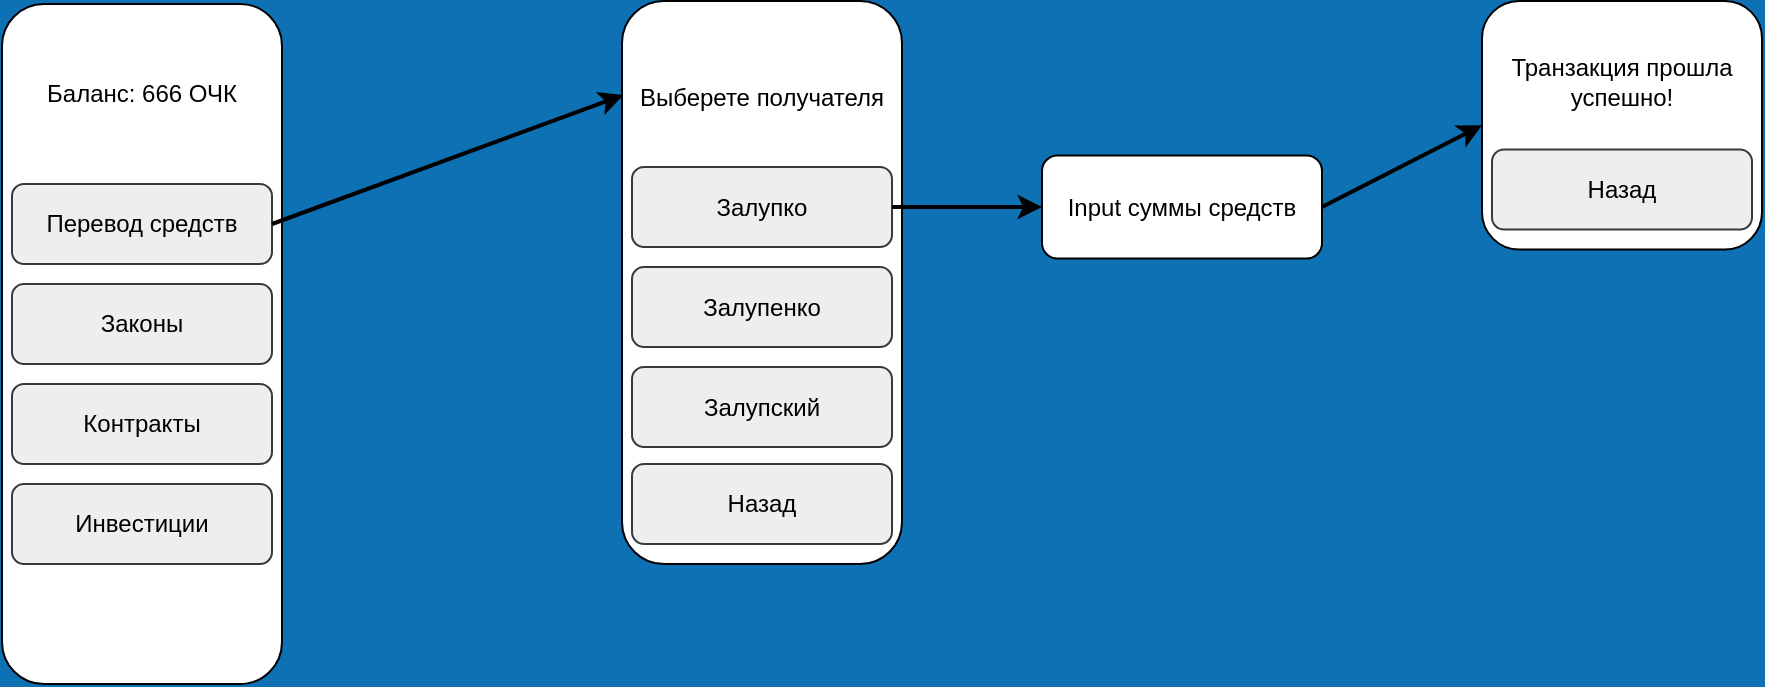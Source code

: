 <mxfile version="24.7.6">
  <diagram name="Страница — 1" id="_SKdRh1ridLEpidDvCyz">
    <mxGraphModel dx="1161" dy="607" grid="1" gridSize="10" guides="1" tooltips="1" connect="1" arrows="1" fold="1" page="1" pageScale="1" pageWidth="1169" pageHeight="827" background="#0e71b4" math="0" shadow="0">
      <root>
        <mxCell id="0" />
        <mxCell id="1" parent="0" />
        <mxCell id="YOvDV3y9TgNX6leJfm7o-3" value="" style="rounded=1;whiteSpace=wrap;html=1;" vertex="1" parent="1">
          <mxGeometry x="120" y="200" width="140" height="340" as="geometry" />
        </mxCell>
        <mxCell id="YOvDV3y9TgNX6leJfm7o-4" value="Баланс: 666 ОЧК" style="text;html=1;align=center;verticalAlign=middle;whiteSpace=wrap;rounded=0;" vertex="1" parent="1">
          <mxGeometry x="140" y="230" width="100" height="30" as="geometry" />
        </mxCell>
        <mxCell id="YOvDV3y9TgNX6leJfm7o-7" value="Перевод средств" style="rounded=1;whiteSpace=wrap;html=1;fillColor=#eeeeee;strokeColor=#36393d;" vertex="1" parent="1">
          <mxGeometry x="125" y="290" width="130" height="40" as="geometry" />
        </mxCell>
        <mxCell id="YOvDV3y9TgNX6leJfm7o-8" value="Законы" style="rounded=1;whiteSpace=wrap;html=1;fillColor=#eeeeee;strokeColor=#36393d;" vertex="1" parent="1">
          <mxGeometry x="125" y="340" width="130" height="40" as="geometry" />
        </mxCell>
        <mxCell id="YOvDV3y9TgNX6leJfm7o-9" value="Контракты" style="rounded=1;whiteSpace=wrap;html=1;fillColor=#eeeeee;strokeColor=#36393d;" vertex="1" parent="1">
          <mxGeometry x="125" y="390" width="130" height="40" as="geometry" />
        </mxCell>
        <mxCell id="YOvDV3y9TgNX6leJfm7o-10" value="Инвестиции" style="rounded=1;whiteSpace=wrap;html=1;fillColor=#eeeeee;strokeColor=#36393d;" vertex="1" parent="1">
          <mxGeometry x="125" y="440" width="130" height="40" as="geometry" />
        </mxCell>
        <mxCell id="YOvDV3y9TgNX6leJfm7o-11" value="" style="rounded=1;whiteSpace=wrap;html=1;" vertex="1" parent="1">
          <mxGeometry x="430" y="198.5" width="140" height="281.5" as="geometry" />
        </mxCell>
        <mxCell id="YOvDV3y9TgNX6leJfm7o-12" value="Выберете получателя" style="text;html=1;align=center;verticalAlign=middle;whiteSpace=wrap;rounded=0;" vertex="1" parent="1">
          <mxGeometry x="430" y="231.5" width="140" height="30" as="geometry" />
        </mxCell>
        <mxCell id="YOvDV3y9TgNX6leJfm7o-13" value="Залупко" style="rounded=1;whiteSpace=wrap;html=1;fillColor=#eeeeee;strokeColor=#36393d;" vertex="1" parent="1">
          <mxGeometry x="435" y="281.5" width="130" height="40" as="geometry" />
        </mxCell>
        <mxCell id="YOvDV3y9TgNX6leJfm7o-14" value="Залупенко" style="rounded=1;whiteSpace=wrap;html=1;fillColor=#eeeeee;strokeColor=#36393d;" vertex="1" parent="1">
          <mxGeometry x="435" y="331.5" width="130" height="40" as="geometry" />
        </mxCell>
        <mxCell id="YOvDV3y9TgNX6leJfm7o-15" value="Залупский" style="rounded=1;whiteSpace=wrap;html=1;fillColor=#eeeeee;strokeColor=#36393d;" vertex="1" parent="1">
          <mxGeometry x="435" y="381.5" width="130" height="40" as="geometry" />
        </mxCell>
        <mxCell id="YOvDV3y9TgNX6leJfm7o-17" value="" style="endArrow=classic;html=1;rounded=0;exitX=1;exitY=0.5;exitDx=0;exitDy=0;entryX=0.005;entryY=0.167;entryDx=0;entryDy=0;entryPerimeter=0;strokeWidth=2;" edge="1" parent="1" source="YOvDV3y9TgNX6leJfm7o-7" target="YOvDV3y9TgNX6leJfm7o-11">
          <mxGeometry width="50" height="50" relative="1" as="geometry">
            <mxPoint x="430" y="450" as="sourcePoint" />
            <mxPoint x="427" y="350" as="targetPoint" />
          </mxGeometry>
        </mxCell>
        <mxCell id="YOvDV3y9TgNX6leJfm7o-18" value="Input суммы средств" style="rounded=1;whiteSpace=wrap;html=1;" vertex="1" parent="1">
          <mxGeometry x="640" y="275.75" width="140" height="51.5" as="geometry" />
        </mxCell>
        <mxCell id="YOvDV3y9TgNX6leJfm7o-19" value="" style="rounded=1;whiteSpace=wrap;html=1;" vertex="1" parent="1">
          <mxGeometry x="860" y="198.5" width="140" height="124.25" as="geometry" />
        </mxCell>
        <mxCell id="YOvDV3y9TgNX6leJfm7o-20" value="Транзакция прошла успешно!" style="text;html=1;align=center;verticalAlign=middle;whiteSpace=wrap;rounded=0;" vertex="1" parent="1">
          <mxGeometry x="860" y="224.25" width="140" height="30" as="geometry" />
        </mxCell>
        <mxCell id="YOvDV3y9TgNX6leJfm7o-21" value="Назад" style="rounded=1;whiteSpace=wrap;html=1;fillColor=#eeeeee;strokeColor=#36393d;" vertex="1" parent="1">
          <mxGeometry x="865" y="272.75" width="130" height="40" as="geometry" />
        </mxCell>
        <mxCell id="YOvDV3y9TgNX6leJfm7o-23" value="Назад" style="rounded=1;whiteSpace=wrap;html=1;fillColor=#eeeeee;strokeColor=#36393d;" vertex="1" parent="1">
          <mxGeometry x="435" y="430" width="130" height="40" as="geometry" />
        </mxCell>
        <mxCell id="YOvDV3y9TgNX6leJfm7o-26" value="" style="endArrow=classic;html=1;rounded=0;exitX=1;exitY=0.5;exitDx=0;exitDy=0;entryX=0;entryY=0.5;entryDx=0;entryDy=0;strokeWidth=2;" edge="1" parent="1" source="YOvDV3y9TgNX6leJfm7o-13" target="YOvDV3y9TgNX6leJfm7o-18">
          <mxGeometry width="50" height="50" relative="1" as="geometry">
            <mxPoint x="265" y="320" as="sourcePoint" />
            <mxPoint x="441" y="256" as="targetPoint" />
          </mxGeometry>
        </mxCell>
        <mxCell id="YOvDV3y9TgNX6leJfm7o-27" value="" style="endArrow=classic;html=1;rounded=0;exitX=1;exitY=0.5;exitDx=0;exitDy=0;entryX=0;entryY=0.5;entryDx=0;entryDy=0;strokeWidth=2;" edge="1" parent="1" source="YOvDV3y9TgNX6leJfm7o-18" target="YOvDV3y9TgNX6leJfm7o-19">
          <mxGeometry width="50" height="50" relative="1" as="geometry">
            <mxPoint x="575" y="312" as="sourcePoint" />
            <mxPoint x="650" y="312" as="targetPoint" />
          </mxGeometry>
        </mxCell>
      </root>
    </mxGraphModel>
  </diagram>
</mxfile>
